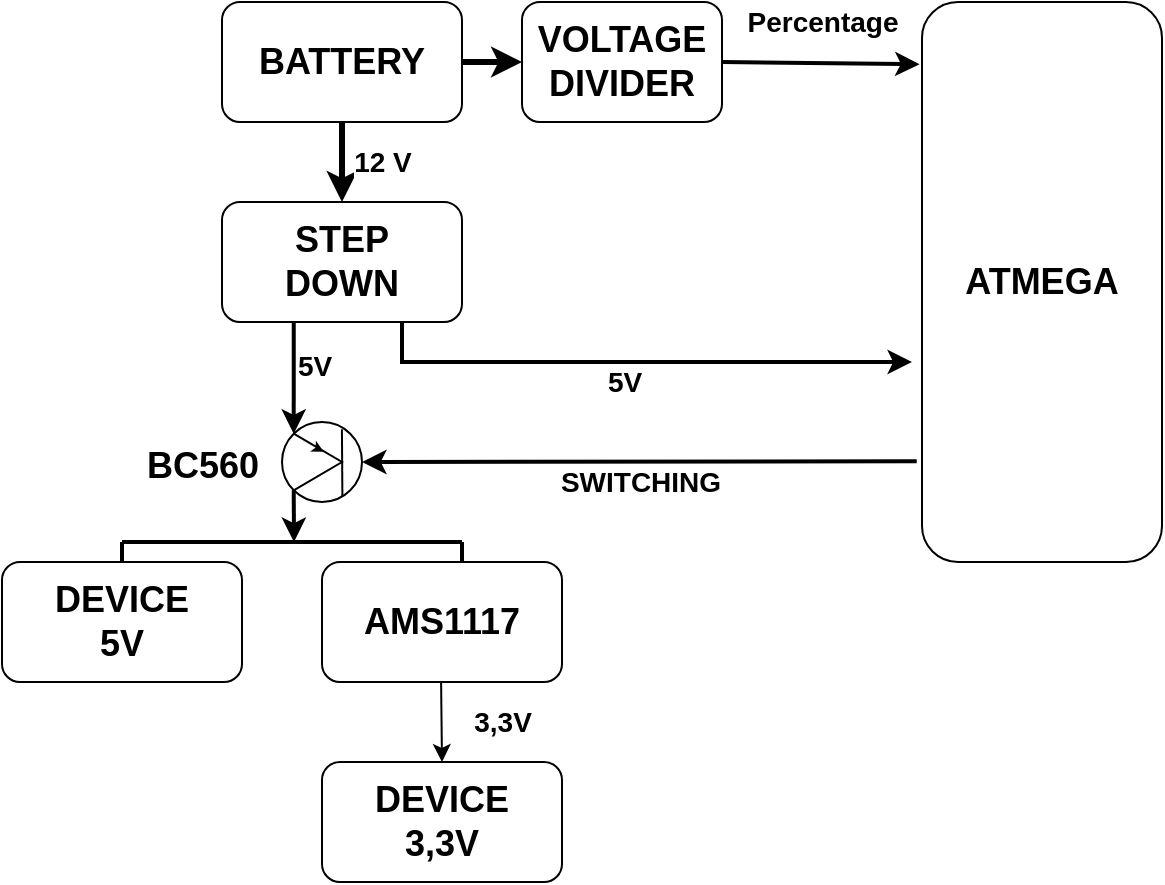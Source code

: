 <mxfile version="24.7.8">
  <diagram name="Page-1" id="y5qmFZYb7UvDsW7TNttf">
    <mxGraphModel dx="832" dy="471" grid="1" gridSize="10" guides="1" tooltips="1" connect="1" arrows="1" fold="1" page="1" pageScale="1" pageWidth="850" pageHeight="1100" math="0" shadow="0">
      <root>
        <mxCell id="0" />
        <mxCell id="1" parent="0" />
        <mxCell id="FZ54lJDoT5hLsyGjwn3T-29" value="" style="ellipse;whiteSpace=wrap;html=1;aspect=fixed;" parent="1" vertex="1">
          <mxGeometry x="270" y="290" width="40" height="40" as="geometry" />
        </mxCell>
        <mxCell id="FZ54lJDoT5hLsyGjwn3T-1" value="&lt;font style=&quot;font-size: 18px;&quot;&gt;&lt;b&gt;BATTERY&lt;/b&gt;&lt;/font&gt;" style="rounded=1;whiteSpace=wrap;html=1;" parent="1" vertex="1">
          <mxGeometry x="240" y="80" width="120" height="60" as="geometry" />
        </mxCell>
        <mxCell id="FZ54lJDoT5hLsyGjwn3T-2" value="&lt;font style=&quot;font-size: 18px;&quot;&gt;&lt;b&gt;STEP&lt;/b&gt;&lt;/font&gt;&lt;div&gt;&lt;font style=&quot;font-size: 18px;&quot;&gt;&lt;b&gt;DOWN&lt;/b&gt;&lt;/font&gt;&lt;/div&gt;" style="rounded=1;whiteSpace=wrap;html=1;" parent="1" vertex="1">
          <mxGeometry x="240" y="180" width="120" height="60" as="geometry" />
        </mxCell>
        <mxCell id="FZ54lJDoT5hLsyGjwn3T-4" value="&lt;span style=&quot;font-size: 18px;&quot;&gt;&lt;b&gt;ATMEGA&lt;/b&gt;&lt;/span&gt;" style="rounded=1;whiteSpace=wrap;html=1;" parent="1" vertex="1">
          <mxGeometry x="590" y="80" width="120" height="280" as="geometry" />
        </mxCell>
        <mxCell id="FZ54lJDoT5hLsyGjwn3T-5" value="&lt;font style=&quot;font-size: 14px;&quot;&gt;&lt;b&gt;Percentage&lt;/b&gt;&lt;/font&gt;" style="endArrow=classic;html=1;rounded=0;strokeWidth=2;entryX=-0.01;entryY=0.111;entryDx=0;entryDy=0;entryPerimeter=0;" parent="1" target="FZ54lJDoT5hLsyGjwn3T-4" edge="1">
          <mxGeometry x="0.008" y="21" width="50" height="50" relative="1" as="geometry">
            <mxPoint x="490" y="110" as="sourcePoint" />
            <mxPoint x="440" y="110" as="targetPoint" />
            <mxPoint as="offset" />
          </mxGeometry>
        </mxCell>
        <mxCell id="FZ54lJDoT5hLsyGjwn3T-6" value="&lt;b&gt;&lt;font style=&quot;font-size: 14px;&quot;&gt;12 V&lt;/font&gt;&lt;/b&gt;" style="endArrow=classic;html=1;rounded=0;exitX=0.5;exitY=1;exitDx=0;exitDy=0;strokeWidth=3;entryX=0.5;entryY=0;entryDx=0;entryDy=0;" parent="1" source="FZ54lJDoT5hLsyGjwn3T-1" target="FZ54lJDoT5hLsyGjwn3T-2" edge="1">
          <mxGeometry y="20" width="50" height="50" relative="1" as="geometry">
            <mxPoint x="370" y="120" as="sourcePoint" />
            <mxPoint x="459" y="121" as="targetPoint" />
            <mxPoint as="offset" />
          </mxGeometry>
        </mxCell>
        <mxCell id="FZ54lJDoT5hLsyGjwn3T-7" value="&lt;font style=&quot;font-size: 18px;&quot;&gt;&lt;b style=&quot;&quot;&gt;VOLTAGE&lt;/b&gt;&lt;/font&gt;&lt;div&gt;&lt;font style=&quot;font-size: 18px;&quot;&gt;&lt;b style=&quot;&quot;&gt;DIVIDER&lt;/b&gt;&lt;/font&gt;&lt;/div&gt;" style="rounded=1;whiteSpace=wrap;html=1;" parent="1" vertex="1">
          <mxGeometry x="390" y="80" width="100" height="60" as="geometry" />
        </mxCell>
        <mxCell id="FZ54lJDoT5hLsyGjwn3T-8" value="" style="endArrow=classic;html=1;rounded=0;strokeWidth=3;exitX=1;exitY=0.5;exitDx=0;exitDy=0;" parent="1" source="FZ54lJDoT5hLsyGjwn3T-1" edge="1">
          <mxGeometry x="0.012" y="11" width="50" height="50" relative="1" as="geometry">
            <mxPoint x="500" y="120" as="sourcePoint" />
            <mxPoint x="390" y="110" as="targetPoint" />
            <mxPoint as="offset" />
          </mxGeometry>
        </mxCell>
        <mxCell id="FZ54lJDoT5hLsyGjwn3T-10" value="" style="endArrow=classic;html=1;rounded=0;strokeWidth=2;exitX=0.75;exitY=1;exitDx=0;exitDy=0;" parent="1" source="FZ54lJDoT5hLsyGjwn3T-2" edge="1">
          <mxGeometry x="0.012" y="11" width="50" height="50" relative="1" as="geometry">
            <mxPoint x="320" y="270" as="sourcePoint" />
            <mxPoint x="585" y="260" as="targetPoint" />
            <mxPoint as="offset" />
            <Array as="points">
              <mxPoint x="330" y="260" />
            </Array>
          </mxGeometry>
        </mxCell>
        <mxCell id="FZ54lJDoT5hLsyGjwn3T-13" value="&lt;b&gt;&lt;font style=&quot;font-size: 14px;&quot;&gt;5V&lt;/font&gt;&lt;/b&gt;" style="edgeLabel;html=1;align=center;verticalAlign=middle;resizable=0;points=[];" parent="FZ54lJDoT5hLsyGjwn3T-10" vertex="1" connectable="0">
          <mxGeometry x="-0.29" y="2" relative="1" as="geometry">
            <mxPoint x="33" y="12" as="offset" />
          </mxGeometry>
        </mxCell>
        <mxCell id="FZ54lJDoT5hLsyGjwn3T-11" value="&lt;b&gt;&lt;font style=&quot;font-size: 14px;&quot;&gt;5V&lt;/font&gt;&lt;/b&gt;" style="endArrow=classic;html=1;rounded=0;strokeWidth=2;entryX=0;entryY=0;entryDx=0;entryDy=0;exitX=0.299;exitY=0.999;exitDx=0;exitDy=0;exitPerimeter=0;" parent="1" source="FZ54lJDoT5hLsyGjwn3T-2" target="FZ54lJDoT5hLsyGjwn3T-29" edge="1">
          <mxGeometry x="-0.2" y="10" width="50" height="50" relative="1" as="geometry">
            <mxPoint x="250" y="250" as="sourcePoint" />
            <mxPoint x="270" y="290" as="targetPoint" />
            <mxPoint as="offset" />
            <Array as="points" />
          </mxGeometry>
        </mxCell>
        <mxCell id="FZ54lJDoT5hLsyGjwn3T-15" value="&lt;span style=&quot;font-size: 18px;&quot;&gt;&lt;b&gt;AMS1117&lt;/b&gt;&lt;/span&gt;" style="rounded=1;whiteSpace=wrap;html=1;" parent="1" vertex="1">
          <mxGeometry x="290" y="360" width="120" height="60" as="geometry" />
        </mxCell>
        <mxCell id="FZ54lJDoT5hLsyGjwn3T-16" value="&lt;span style=&quot;font-size: 18px;&quot;&gt;&lt;b&gt;DEVICE&lt;/b&gt;&lt;/span&gt;&lt;div&gt;&lt;span style=&quot;font-size: 18px;&quot;&gt;&lt;b&gt;5V&lt;/b&gt;&lt;/span&gt;&lt;/div&gt;" style="rounded=1;whiteSpace=wrap;html=1;" parent="1" vertex="1">
          <mxGeometry x="130" y="360" width="120" height="60" as="geometry" />
        </mxCell>
        <mxCell id="FZ54lJDoT5hLsyGjwn3T-17" value="&lt;span style=&quot;font-size: 18px;&quot;&gt;&lt;b&gt;DEVICE&lt;/b&gt;&lt;/span&gt;&lt;div&gt;&lt;span style=&quot;font-size: 18px;&quot;&gt;&lt;b&gt;3,3V&lt;/b&gt;&lt;/span&gt;&lt;/div&gt;" style="rounded=1;whiteSpace=wrap;html=1;" parent="1" vertex="1">
          <mxGeometry x="290" y="460" width="120" height="60" as="geometry" />
        </mxCell>
        <mxCell id="FZ54lJDoT5hLsyGjwn3T-18" value="&lt;b&gt;&lt;font style=&quot;font-size: 14px;&quot;&gt;3,3&lt;/font&gt;&lt;/b&gt;&lt;b&gt;&lt;font style=&quot;font-size: 14px;&quot;&gt;V&lt;/font&gt;&lt;/b&gt;" style="endArrow=classic;html=1;rounded=0;strokeWidth=1;exitX=0.25;exitY=1;exitDx=0;exitDy=0;entryX=0.5;entryY=0;entryDx=0;entryDy=0;" parent="1" target="FZ54lJDoT5hLsyGjwn3T-17" edge="1">
          <mxGeometry x="0.017" y="30" width="50" height="50" relative="1" as="geometry">
            <mxPoint x="349.55" y="420" as="sourcePoint" />
            <mxPoint x="360" y="440" as="targetPoint" />
            <mxPoint as="offset" />
            <Array as="points" />
          </mxGeometry>
        </mxCell>
        <mxCell id="FZ54lJDoT5hLsyGjwn3T-21" value="" style="endArrow=none;html=1;rounded=0;entryX=0;entryY=0;entryDx=0;entryDy=0;exitX=0;exitY=1;exitDx=0;exitDy=0;" parent="1" source="FZ54lJDoT5hLsyGjwn3T-29" target="FZ54lJDoT5hLsyGjwn3T-29" edge="1">
          <mxGeometry width="50" height="50" relative="1" as="geometry">
            <mxPoint x="280" y="320" as="sourcePoint" />
            <mxPoint x="280" y="300" as="targetPoint" />
            <Array as="points">
              <mxPoint x="300" y="310" />
            </Array>
          </mxGeometry>
        </mxCell>
        <mxCell id="FZ54lJDoT5hLsyGjwn3T-27" value="" style="endArrow=classic;html=1;rounded=0;strokeWidth=0;" parent="1" edge="1">
          <mxGeometry width="50" height="50" relative="1" as="geometry">
            <mxPoint x="280" y="299" as="sourcePoint" />
            <mxPoint x="290.61" y="304.61" as="targetPoint" />
          </mxGeometry>
        </mxCell>
        <mxCell id="FZ54lJDoT5hLsyGjwn3T-28" value="" style="endArrow=none;html=1;rounded=0;entryX=0.749;entryY=0.09;entryDx=0;entryDy=0;entryPerimeter=0;exitX=0.755;exitY=0.926;exitDx=0;exitDy=0;exitPerimeter=0;" parent="1" source="FZ54lJDoT5hLsyGjwn3T-29" target="FZ54lJDoT5hLsyGjwn3T-29" edge="1">
          <mxGeometry width="50" height="50" relative="1" as="geometry">
            <mxPoint x="300" y="320" as="sourcePoint" />
            <mxPoint x="300" y="300" as="targetPoint" />
          </mxGeometry>
        </mxCell>
        <mxCell id="FZ54lJDoT5hLsyGjwn3T-31" value="" style="endArrow=classic;html=1;rounded=0;strokeWidth=2;exitX=0;exitY=1;exitDx=0;exitDy=0;" parent="1" source="FZ54lJDoT5hLsyGjwn3T-29" edge="1">
          <mxGeometry x="-0.2" y="10" width="50" height="50" relative="1" as="geometry">
            <mxPoint x="270" y="330" as="sourcePoint" />
            <mxPoint x="276" y="350" as="targetPoint" />
            <mxPoint as="offset" />
            <Array as="points" />
          </mxGeometry>
        </mxCell>
        <mxCell id="FZ54lJDoT5hLsyGjwn3T-32" value="" style="endArrow=none;html=1;rounded=0;strokeWidth=2;" parent="1" edge="1">
          <mxGeometry width="50" height="50" relative="1" as="geometry">
            <mxPoint x="190" y="350" as="sourcePoint" />
            <mxPoint x="360" y="350" as="targetPoint" />
          </mxGeometry>
        </mxCell>
        <mxCell id="FZ54lJDoT5hLsyGjwn3T-33" value="" style="endArrow=none;html=1;rounded=0;entryX=0.5;entryY=0;entryDx=0;entryDy=0;strokeWidth=2;" parent="1" target="FZ54lJDoT5hLsyGjwn3T-16" edge="1">
          <mxGeometry width="50" height="50" relative="1" as="geometry">
            <mxPoint x="190" y="350" as="sourcePoint" />
            <mxPoint x="330" y="280" as="targetPoint" />
          </mxGeometry>
        </mxCell>
        <mxCell id="FZ54lJDoT5hLsyGjwn3T-34" value="" style="endArrow=none;html=1;rounded=0;entryX=0.5;entryY=0;entryDx=0;entryDy=0;strokeWidth=2;" parent="1" edge="1">
          <mxGeometry width="50" height="50" relative="1" as="geometry">
            <mxPoint x="360" y="350" as="sourcePoint" />
            <mxPoint x="360" y="360" as="targetPoint" />
          </mxGeometry>
        </mxCell>
        <mxCell id="e7G8CoVLd2_N_ZG4gS4i-1" value="" style="endArrow=classic;html=1;rounded=0;entryX=1;entryY=0.5;entryDx=0;entryDy=0;exitX=-0.022;exitY=0.82;exitDx=0;exitDy=0;exitPerimeter=0;strokeWidth=2;" parent="1" source="FZ54lJDoT5hLsyGjwn3T-4" target="FZ54lJDoT5hLsyGjwn3T-29" edge="1">
          <mxGeometry width="50" height="50" relative="1" as="geometry">
            <mxPoint x="400" y="310" as="sourcePoint" />
            <mxPoint x="450" y="260" as="targetPoint" />
          </mxGeometry>
        </mxCell>
        <mxCell id="e7G8CoVLd2_N_ZG4gS4i-2" value="&lt;b&gt;&lt;font style=&quot;font-size: 14px;&quot;&gt;SWITCHING&lt;/font&gt;&lt;/b&gt;" style="edgeLabel;html=1;align=center;verticalAlign=middle;resizable=0;points=[];" parent="e7G8CoVLd2_N_ZG4gS4i-1" vertex="1" connectable="0">
          <mxGeometry x="-0.001" y="2" relative="1" as="geometry">
            <mxPoint y="8" as="offset" />
          </mxGeometry>
        </mxCell>
        <mxCell id="e7G8CoVLd2_N_ZG4gS4i-3" value="&lt;font style=&quot;font-size: 18px;&quot;&gt;BC560&lt;/font&gt;" style="text;strokeColor=none;fillColor=none;html=1;fontSize=24;fontStyle=1;verticalAlign=middle;align=center;" parent="1" vertex="1">
          <mxGeometry x="180" y="290" width="100" height="40" as="geometry" />
        </mxCell>
      </root>
    </mxGraphModel>
  </diagram>
</mxfile>
